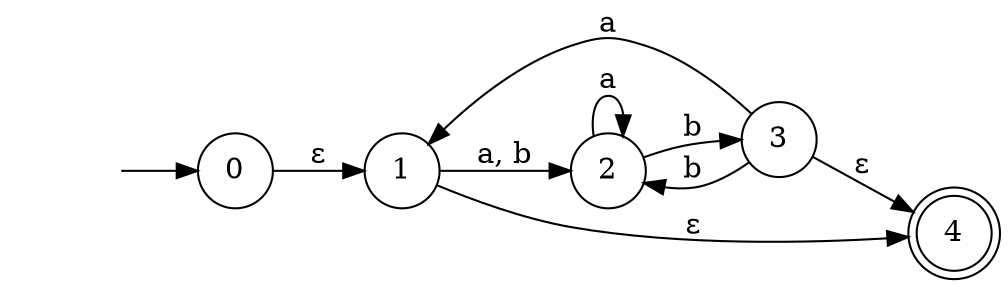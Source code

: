 digraph G {
	rankdir=LR;
	null [shape = plaintext label=""]
	0 [shape=circle];
	1 [shape=circle];
	2 [shape=circle];
	3 [shape=circle];
	4 [shape=doublecircle];
	null -> 0
	0 -> 1 [label = "&#949;"];
	1 -> 2 [label = "a, b"];
	2 -> 2 [label = "a"];
	2 -> 3 [label = "b"];
	3 -> 1 [label = "a"];
	3 -> 2 [label = "b"];
	1 -> 4 [label = "&#949;"];
	3 -> 4 [label = "&#949;"];	
}
